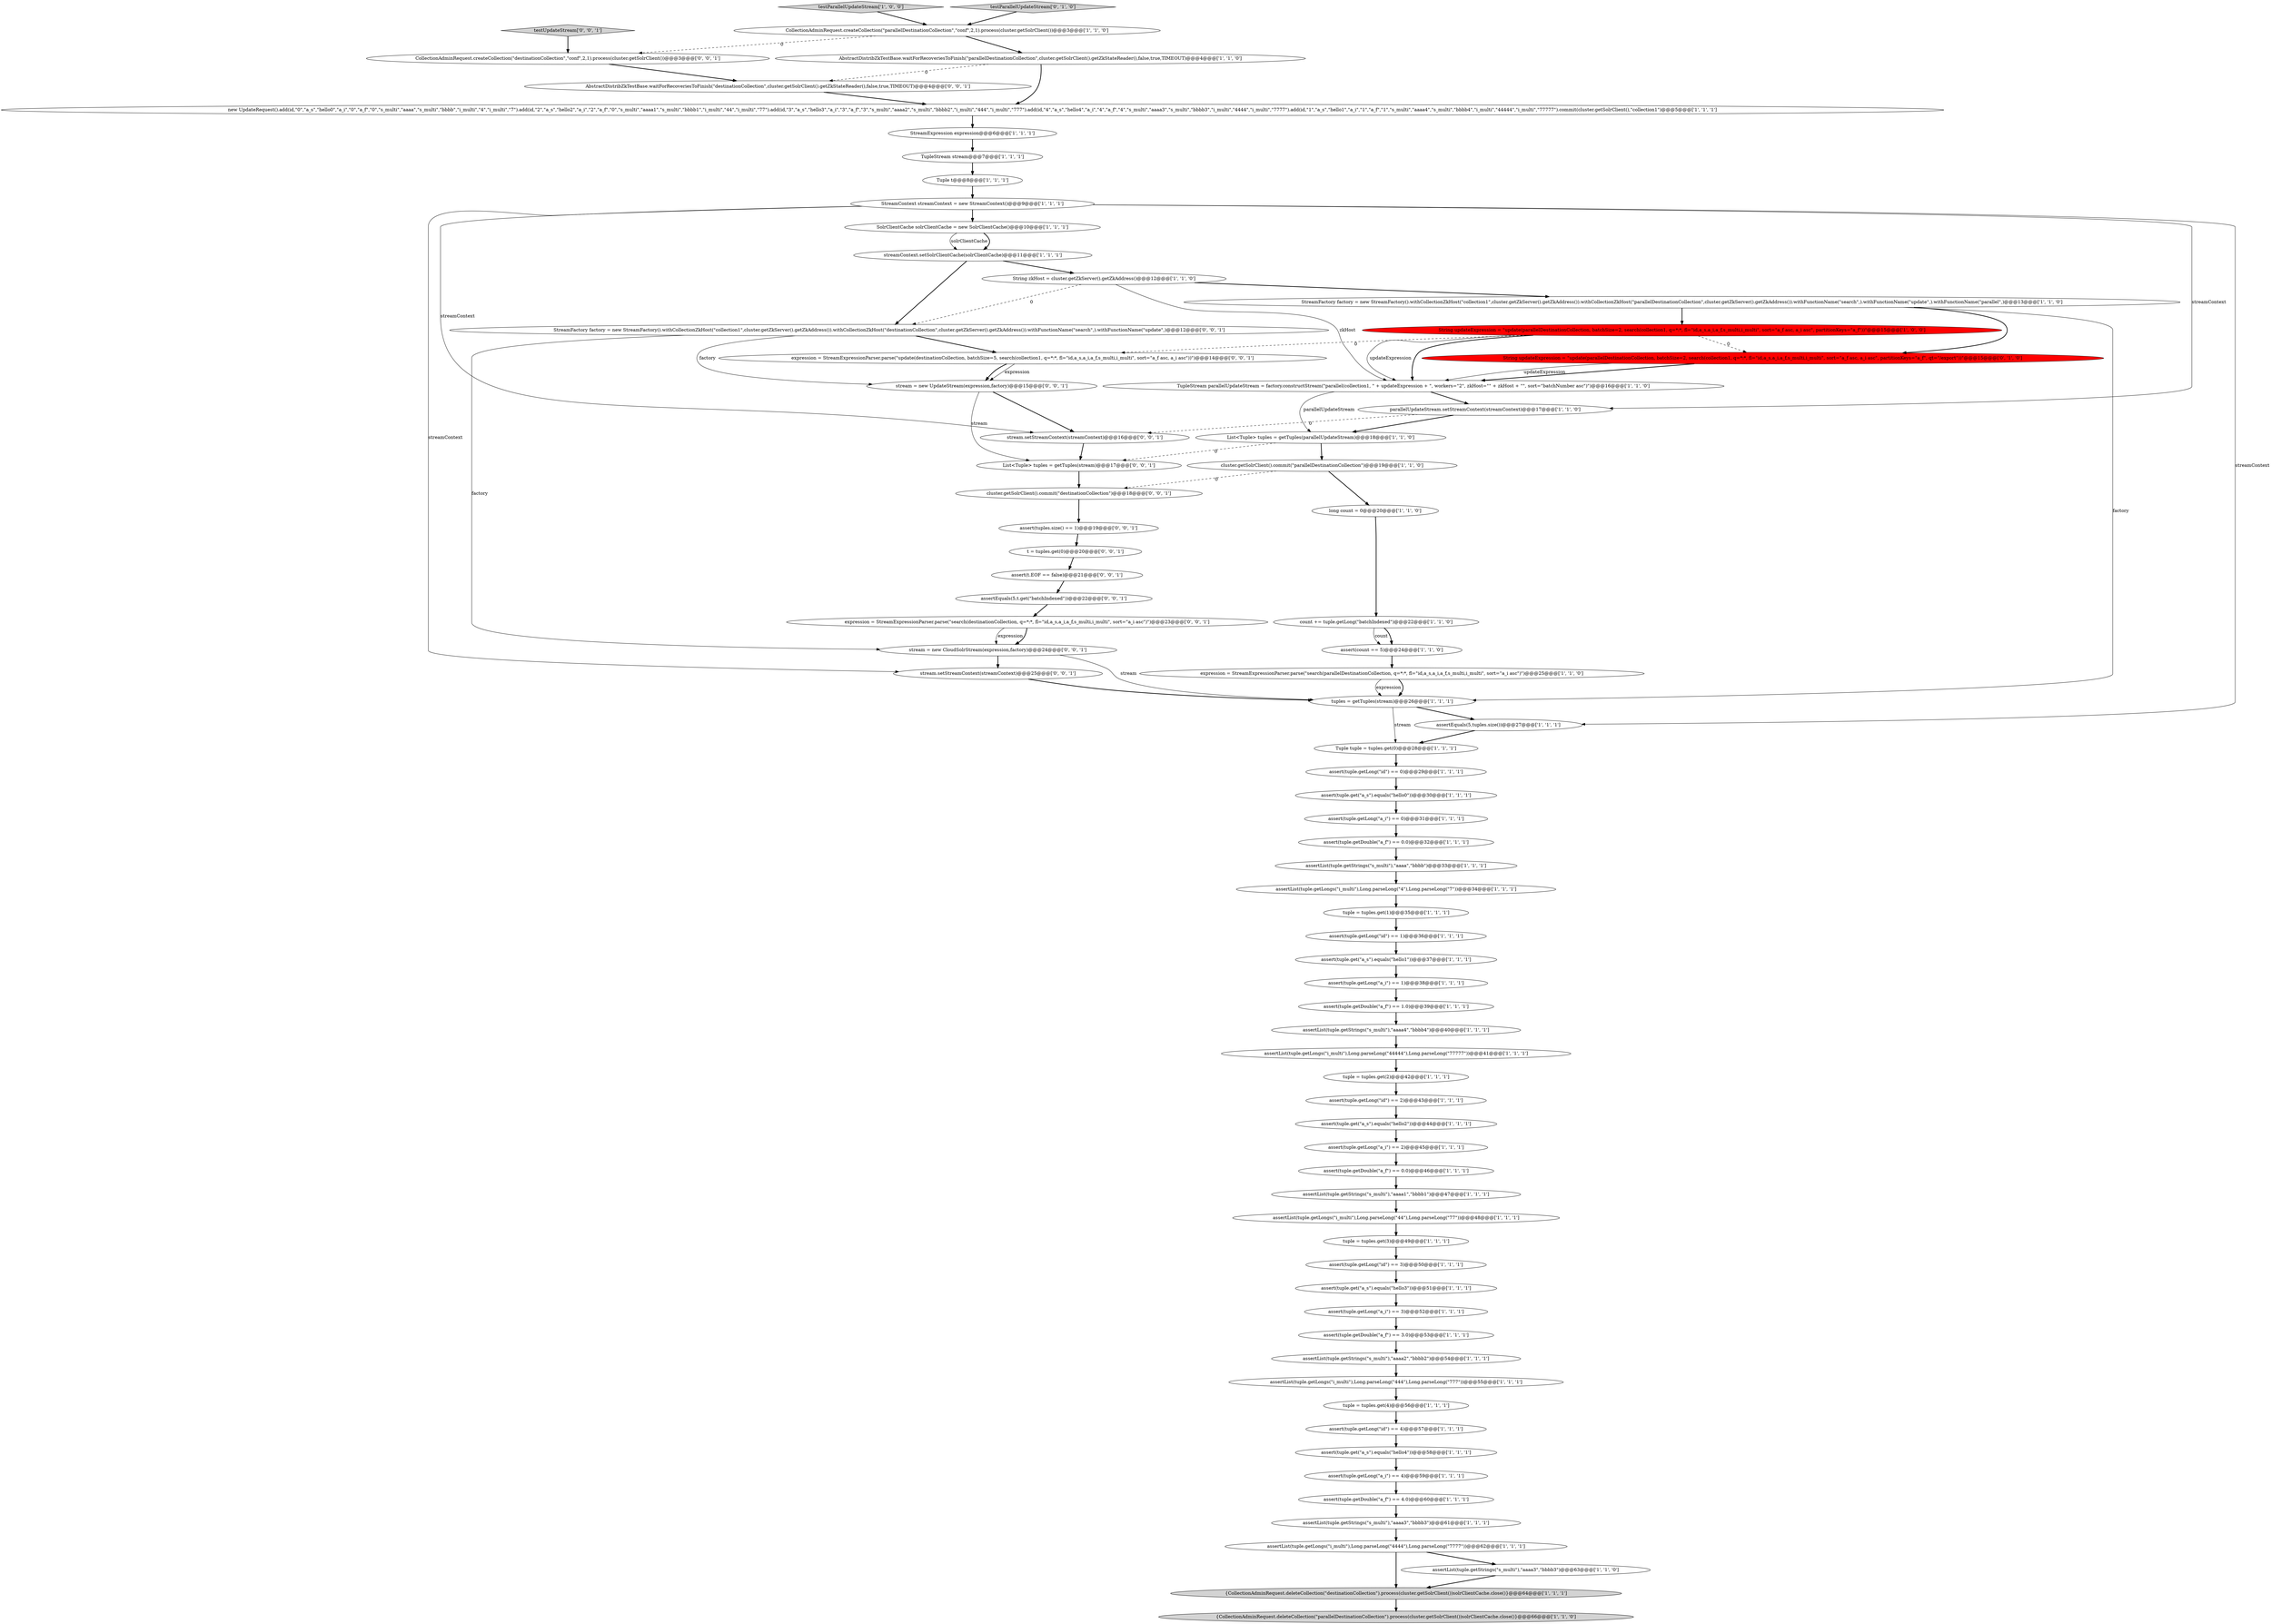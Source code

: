 digraph {
74 [style = filled, label = "cluster.getSolrClient().commit(\"destinationCollection\")@@@18@@@['0', '0', '1']", fillcolor = white, shape = ellipse image = "AAA0AAABBB3BBB"];
78 [style = filled, label = "CollectionAdminRequest.createCollection(\"destinationCollection\",\"conf\",2,1).process(cluster.getSolrClient())@@@3@@@['0', '0', '1']", fillcolor = white, shape = ellipse image = "AAA0AAABBB3BBB"];
32 [style = filled, label = "tuples = getTuples(stream)@@@26@@@['1', '1', '1']", fillcolor = white, shape = ellipse image = "AAA0AAABBB1BBB"];
61 [style = filled, label = "String updateExpression = \"update(parallelDestinationCollection, batchSize=2, search(collection1, q=*:*, fl=\"id,a_s,a_i,a_f,s_multi,i_multi\", sort=\"a_f asc, a_i asc\", partitionKeys=\"a_f\", qt=\"/export\"))\"@@@15@@@['0', '1', '0']", fillcolor = red, shape = ellipse image = "AAA1AAABBB2BBB"];
26 [style = filled, label = "assertList(tuple.getLongs(\"i_multi\"),Long.parseLong(\"44444\"),Long.parseLong(\"77777\"))@@@41@@@['1', '1', '1']", fillcolor = white, shape = ellipse image = "AAA0AAABBB1BBB"];
30 [style = filled, label = "assert(tuple.get(\"a_s\").equals(\"hello1\"))@@@37@@@['1', '1', '1']", fillcolor = white, shape = ellipse image = "AAA0AAABBB1BBB"];
47 [style = filled, label = "new UpdateRequest().add(id,\"0\",\"a_s\",\"hello0\",\"a_i\",\"0\",\"a_f\",\"0\",\"s_multi\",\"aaaa\",\"s_multi\",\"bbbb\",\"i_multi\",\"4\",\"i_multi\",\"7\").add(id,\"2\",\"a_s\",\"hello2\",\"a_i\",\"2\",\"a_f\",\"0\",\"s_multi\",\"aaaa1\",\"s_multi\",\"bbbb1\",\"i_multi\",\"44\",\"i_multi\",\"77\").add(id,\"3\",\"a_s\",\"hello3\",\"a_i\",\"3\",\"a_f\",\"3\",\"s_multi\",\"aaaa2\",\"s_multi\",\"bbbb2\",\"i_multi\",\"444\",\"i_multi\",\"777\").add(id,\"4\",\"a_s\",\"hello4\",\"a_i\",\"4\",\"a_f\",\"4\",\"s_multi\",\"aaaa3\",\"s_multi\",\"bbbb3\",\"i_multi\",\"4444\",\"i_multi\",\"7777\").add(id,\"1\",\"a_s\",\"hello1\",\"a_i\",\"1\",\"a_f\",\"1\",\"s_multi\",\"aaaa4\",\"s_multi\",\"bbbb4\",\"i_multi\",\"44444\",\"i_multi\",\"77777\").commit(cluster.getSolrClient(),\"collection1\")@@@5@@@['1', '1', '1']", fillcolor = white, shape = ellipse image = "AAA0AAABBB1BBB"];
60 [style = filled, label = "StreamContext streamContext = new StreamContext()@@@9@@@['1', '1', '1']", fillcolor = white, shape = ellipse image = "AAA0AAABBB1BBB"];
66 [style = filled, label = "AbstractDistribZkTestBase.waitForRecoveriesToFinish(\"destinationCollection\",cluster.getSolrClient().getZkStateReader(),false,true,TIMEOUT)@@@4@@@['0', '0', '1']", fillcolor = white, shape = ellipse image = "AAA0AAABBB3BBB"];
7 [style = filled, label = "testParallelUpdateStream['1', '0', '0']", fillcolor = lightgray, shape = diamond image = "AAA0AAABBB1BBB"];
22 [style = filled, label = "assertList(tuple.getStrings(\"s_multi\"),\"aaaa2\",\"bbbb2\")@@@54@@@['1', '1', '1']", fillcolor = white, shape = ellipse image = "AAA0AAABBB1BBB"];
3 [style = filled, label = "tuple = tuples.get(1)@@@35@@@['1', '1', '1']", fillcolor = white, shape = ellipse image = "AAA0AAABBB1BBB"];
19 [style = filled, label = "TupleStream parallelUpdateStream = factory.constructStream(\"parallel(collection1, \" + updateExpression + \", workers=\"2\", zkHost=\"\" + zkHost + \"\", sort=\"batchNumber asc\")\")@@@16@@@['1', '1', '0']", fillcolor = white, shape = ellipse image = "AAA0AAABBB1BBB"];
36 [style = filled, label = "assertEquals(5,tuples.size())@@@27@@@['1', '1', '1']", fillcolor = white, shape = ellipse image = "AAA0AAABBB1BBB"];
40 [style = filled, label = "assertList(tuple.getStrings(\"s_multi\"),\"aaaa\",\"bbbb\")@@@33@@@['1', '1', '1']", fillcolor = white, shape = ellipse image = "AAA0AAABBB1BBB"];
50 [style = filled, label = "assert(count == 5)@@@24@@@['1', '1', '0']", fillcolor = white, shape = ellipse image = "AAA0AAABBB1BBB"];
67 [style = filled, label = "t = tuples.get(0)@@@20@@@['0', '0', '1']", fillcolor = white, shape = ellipse image = "AAA0AAABBB3BBB"];
77 [style = filled, label = "stream.setStreamContext(streamContext)@@@25@@@['0', '0', '1']", fillcolor = white, shape = ellipse image = "AAA0AAABBB3BBB"];
23 [style = filled, label = "assertList(tuple.getStrings(\"s_multi\"),\"aaaa3\",\"bbbb3\")@@@61@@@['1', '1', '1']", fillcolor = white, shape = ellipse image = "AAA0AAABBB1BBB"];
11 [style = filled, label = "assertList(tuple.getLongs(\"i_multi\"),Long.parseLong(\"444\"),Long.parseLong(\"777\"))@@@55@@@['1', '1', '1']", fillcolor = white, shape = ellipse image = "AAA0AAABBB1BBB"];
35 [style = filled, label = "assertList(tuple.getStrings(\"s_multi\"),\"aaaa1\",\"bbbb1\")@@@47@@@['1', '1', '1']", fillcolor = white, shape = ellipse image = "AAA0AAABBB1BBB"];
57 [style = filled, label = "assert(tuple.get(\"a_s\").equals(\"hello4\"))@@@58@@@['1', '1', '1']", fillcolor = white, shape = ellipse image = "AAA0AAABBB1BBB"];
71 [style = filled, label = "List<Tuple> tuples = getTuples(stream)@@@17@@@['0', '0', '1']", fillcolor = white, shape = ellipse image = "AAA0AAABBB3BBB"];
15 [style = filled, label = "assert(tuple.get(\"a_s\").equals(\"hello0\"))@@@30@@@['1', '1', '1']", fillcolor = white, shape = ellipse image = "AAA0AAABBB1BBB"];
53 [style = filled, label = "assert(tuple.getDouble(\"a_f\") == 4.0)@@@60@@@['1', '1', '1']", fillcolor = white, shape = ellipse image = "AAA0AAABBB1BBB"];
51 [style = filled, label = "CollectionAdminRequest.createCollection(\"parallelDestinationCollection\",\"conf\",2,1).process(cluster.getSolrClient())@@@3@@@['1', '1', '0']", fillcolor = white, shape = ellipse image = "AAA0AAABBB1BBB"];
13 [style = filled, label = "assert(tuple.getDouble(\"a_f\") == 1.0)@@@39@@@['1', '1', '1']", fillcolor = white, shape = ellipse image = "AAA0AAABBB1BBB"];
45 [style = filled, label = "{CollectionAdminRequest.deleteCollection(\"parallelDestinationCollection\").process(cluster.getSolrClient())solrClientCache.close()}@@@66@@@['1', '1', '0']", fillcolor = lightgray, shape = ellipse image = "AAA0AAABBB1BBB"];
55 [style = filled, label = "assert(tuple.get(\"a_s\").equals(\"hello3\"))@@@51@@@['1', '1', '1']", fillcolor = white, shape = ellipse image = "AAA0AAABBB1BBB"];
14 [style = filled, label = "Tuple t@@@8@@@['1', '1', '1']", fillcolor = white, shape = ellipse image = "AAA0AAABBB1BBB"];
34 [style = filled, label = "assert(tuple.getLong(\"id\") == 4)@@@57@@@['1', '1', '1']", fillcolor = white, shape = ellipse image = "AAA0AAABBB1BBB"];
9 [style = filled, label = "assert(tuple.getLong(\"a_i\") == 0)@@@31@@@['1', '1', '1']", fillcolor = white, shape = ellipse image = "AAA0AAABBB1BBB"];
10 [style = filled, label = "String updateExpression = \"update(parallelDestinationCollection, batchSize=2, search(collection1, q=*:*, fl=\"id,a_s,a_i,a_f,s_multi,i_multi\", sort=\"a_f asc, a_i asc\", partitionKeys=\"a_f\"))\"@@@15@@@['1', '0', '0']", fillcolor = red, shape = ellipse image = "AAA1AAABBB1BBB"];
2 [style = filled, label = "SolrClientCache solrClientCache = new SolrClientCache()@@@10@@@['1', '1', '1']", fillcolor = white, shape = ellipse image = "AAA0AAABBB1BBB"];
21 [style = filled, label = "tuple = tuples.get(3)@@@49@@@['1', '1', '1']", fillcolor = white, shape = ellipse image = "AAA0AAABBB1BBB"];
18 [style = filled, label = "assert(tuple.getLong(\"a_i\") == 1)@@@38@@@['1', '1', '1']", fillcolor = white, shape = ellipse image = "AAA0AAABBB1BBB"];
27 [style = filled, label = "AbstractDistribZkTestBase.waitForRecoveriesToFinish(\"parallelDestinationCollection\",cluster.getSolrClient().getZkStateReader(),false,true,TIMEOUT)@@@4@@@['1', '1', '0']", fillcolor = white, shape = ellipse image = "AAA0AAABBB1BBB"];
5 [style = filled, label = "String zkHost = cluster.getZkServer().getZkAddress()@@@12@@@['1', '1', '0']", fillcolor = white, shape = ellipse image = "AAA0AAABBB1BBB"];
70 [style = filled, label = "stream = new CloudSolrStream(expression,factory)@@@24@@@['0', '0', '1']", fillcolor = white, shape = ellipse image = "AAA0AAABBB3BBB"];
72 [style = filled, label = "expression = StreamExpressionParser.parse(\"update(destinationCollection, batchSize=5, search(collection1, q=*:*, fl=\"id,a_s,a_i,a_f,s_multi,i_multi\", sort=\"a_f asc, a_i asc\"))\")@@@14@@@['0', '0', '1']", fillcolor = white, shape = ellipse image = "AAA0AAABBB3BBB"];
24 [style = filled, label = "streamContext.setSolrClientCache(solrClientCache)@@@11@@@['1', '1', '1']", fillcolor = white, shape = ellipse image = "AAA0AAABBB1BBB"];
65 [style = filled, label = "assert(t.EOF == false)@@@21@@@['0', '0', '1']", fillcolor = white, shape = ellipse image = "AAA0AAABBB3BBB"];
46 [style = filled, label = "List<Tuple> tuples = getTuples(parallelUpdateStream)@@@18@@@['1', '1', '0']", fillcolor = white, shape = ellipse image = "AAA0AAABBB1BBB"];
69 [style = filled, label = "stream = new UpdateStream(expression,factory)@@@15@@@['0', '0', '1']", fillcolor = white, shape = ellipse image = "AAA0AAABBB3BBB"];
56 [style = filled, label = "expression = StreamExpressionParser.parse(\"search(parallelDestinationCollection, q=*:*, fl=\"id,a_s,a_i,a_f,s_multi,i_multi\", sort=\"a_i asc\")\")@@@25@@@['1', '1', '0']", fillcolor = white, shape = ellipse image = "AAA0AAABBB1BBB"];
0 [style = filled, label = "assert(tuple.getLong(\"id\") == 0)@@@29@@@['1', '1', '1']", fillcolor = white, shape = ellipse image = "AAA0AAABBB1BBB"];
17 [style = filled, label = "assert(tuple.get(\"a_s\").equals(\"hello2\"))@@@44@@@['1', '1', '1']", fillcolor = white, shape = ellipse image = "AAA0AAABBB1BBB"];
25 [style = filled, label = "assert(tuple.getLong(\"a_i\") == 2)@@@45@@@['1', '1', '1']", fillcolor = white, shape = ellipse image = "AAA0AAABBB1BBB"];
29 [style = filled, label = "assertList(tuple.getLongs(\"i_multi\"),Long.parseLong(\"44\"),Long.parseLong(\"77\"))@@@48@@@['1', '1', '1']", fillcolor = white, shape = ellipse image = "AAA0AAABBB1BBB"];
37 [style = filled, label = "{CollectionAdminRequest.deleteCollection(\"destinationCollection\").process(cluster.getSolrClient())solrClientCache.close()}@@@64@@@['1', '1', '1']", fillcolor = lightgray, shape = ellipse image = "AAA0AAABBB1BBB"];
16 [style = filled, label = "assert(tuple.getLong(\"id\") == 3)@@@50@@@['1', '1', '1']", fillcolor = white, shape = ellipse image = "AAA0AAABBB1BBB"];
64 [style = filled, label = "StreamFactory factory = new StreamFactory().withCollectionZkHost(\"collection1\",cluster.getZkServer().getZkAddress()).withCollectionZkHost(\"destinationCollection\",cluster.getZkServer().getZkAddress()).withFunctionName(\"search\",).withFunctionName(\"update\",)@@@12@@@['0', '0', '1']", fillcolor = white, shape = ellipse image = "AAA0AAABBB3BBB"];
33 [style = filled, label = "assert(tuple.getDouble(\"a_f\") == 0.0)@@@32@@@['1', '1', '1']", fillcolor = white, shape = ellipse image = "AAA0AAABBB1BBB"];
44 [style = filled, label = "assert(tuple.getLong(\"a_i\") == 4)@@@59@@@['1', '1', '1']", fillcolor = white, shape = ellipse image = "AAA0AAABBB1BBB"];
62 [style = filled, label = "testParallelUpdateStream['0', '1', '0']", fillcolor = lightgray, shape = diamond image = "AAA0AAABBB2BBB"];
39 [style = filled, label = "assertList(tuple.getLongs(\"i_multi\"),Long.parseLong(\"4444\"),Long.parseLong(\"7777\"))@@@62@@@['1', '1', '1']", fillcolor = white, shape = ellipse image = "AAA0AAABBB1BBB"];
38 [style = filled, label = "assertList(tuple.getStrings(\"s_multi\"),\"aaaa4\",\"bbbb4\")@@@40@@@['1', '1', '1']", fillcolor = white, shape = ellipse image = "AAA0AAABBB1BBB"];
73 [style = filled, label = "assert(tuples.size() == 1)@@@19@@@['0', '0', '1']", fillcolor = white, shape = ellipse image = "AAA0AAABBB3BBB"];
6 [style = filled, label = "tuple = tuples.get(2)@@@42@@@['1', '1', '1']", fillcolor = white, shape = ellipse image = "AAA0AAABBB1BBB"];
68 [style = filled, label = "expression = StreamExpressionParser.parse(\"search(destinationCollection, q=*:*, fl=\"id,a_s,a_i,a_f,s_multi,i_multi\", sort=\"a_i asc\")\")@@@23@@@['0', '0', '1']", fillcolor = white, shape = ellipse image = "AAA0AAABBB3BBB"];
31 [style = filled, label = "count += tuple.getLong(\"batchIndexed\")@@@22@@@['1', '1', '0']", fillcolor = white, shape = ellipse image = "AAA0AAABBB1BBB"];
41 [style = filled, label = "assert(tuple.getLong(\"id\") == 1)@@@36@@@['1', '1', '1']", fillcolor = white, shape = ellipse image = "AAA0AAABBB1BBB"];
48 [style = filled, label = "parallelUpdateStream.setStreamContext(streamContext)@@@17@@@['1', '1', '0']", fillcolor = white, shape = ellipse image = "AAA0AAABBB1BBB"];
58 [style = filled, label = "assertList(tuple.getStrings(\"s_multi\"),\"aaaa3\",\"bbbb3\")@@@63@@@['1', '1', '0']", fillcolor = white, shape = ellipse image = "AAA0AAABBB1BBB"];
4 [style = filled, label = "TupleStream stream@@@7@@@['1', '1', '1']", fillcolor = white, shape = ellipse image = "AAA0AAABBB1BBB"];
20 [style = filled, label = "assert(tuple.getDouble(\"a_f\") == 3.0)@@@53@@@['1', '1', '1']", fillcolor = white, shape = ellipse image = "AAA0AAABBB1BBB"];
52 [style = filled, label = "assertList(tuple.getLongs(\"i_multi\"),Long.parseLong(\"4\"),Long.parseLong(\"7\"))@@@34@@@['1', '1', '1']", fillcolor = white, shape = ellipse image = "AAA0AAABBB1BBB"];
63 [style = filled, label = "testUpdateStream['0', '0', '1']", fillcolor = lightgray, shape = diamond image = "AAA0AAABBB3BBB"];
1 [style = filled, label = "long count = 0@@@20@@@['1', '1', '0']", fillcolor = white, shape = ellipse image = "AAA0AAABBB1BBB"];
42 [style = filled, label = "StreamExpression expression@@@6@@@['1', '1', '1']", fillcolor = white, shape = ellipse image = "AAA0AAABBB1BBB"];
8 [style = filled, label = "cluster.getSolrClient().commit(\"parallelDestinationCollection\")@@@19@@@['1', '1', '0']", fillcolor = white, shape = ellipse image = "AAA0AAABBB1BBB"];
59 [style = filled, label = "assert(tuple.getLong(\"id\") == 2)@@@43@@@['1', '1', '1']", fillcolor = white, shape = ellipse image = "AAA0AAABBB1BBB"];
76 [style = filled, label = "assertEquals(5,t.get(\"batchIndexed\"))@@@22@@@['0', '0', '1']", fillcolor = white, shape = ellipse image = "AAA0AAABBB3BBB"];
49 [style = filled, label = "tuple = tuples.get(4)@@@56@@@['1', '1', '1']", fillcolor = white, shape = ellipse image = "AAA0AAABBB1BBB"];
75 [style = filled, label = "stream.setStreamContext(streamContext)@@@16@@@['0', '0', '1']", fillcolor = white, shape = ellipse image = "AAA0AAABBB3BBB"];
12 [style = filled, label = "Tuple tuple = tuples.get(0)@@@28@@@['1', '1', '1']", fillcolor = white, shape = ellipse image = "AAA0AAABBB1BBB"];
54 [style = filled, label = "assert(tuple.getDouble(\"a_f\") == 0.0)@@@46@@@['1', '1', '1']", fillcolor = white, shape = ellipse image = "AAA0AAABBB1BBB"];
43 [style = filled, label = "assert(tuple.getLong(\"a_i\") == 3)@@@52@@@['1', '1', '1']", fillcolor = white, shape = ellipse image = "AAA0AAABBB1BBB"];
28 [style = filled, label = "StreamFactory factory = new StreamFactory().withCollectionZkHost(\"collection1\",cluster.getZkServer().getZkAddress()).withCollectionZkHost(\"parallelDestinationCollection\",cluster.getZkServer().getZkAddress()).withFunctionName(\"search\",).withFunctionName(\"update\",).withFunctionName(\"parallel\",)@@@13@@@['1', '1', '0']", fillcolor = white, shape = ellipse image = "AAA0AAABBB1BBB"];
17->25 [style = bold, label=""];
28->32 [style = solid, label="factory"];
16->55 [style = bold, label=""];
76->68 [style = bold, label=""];
10->19 [style = bold, label=""];
61->19 [style = bold, label=""];
69->71 [style = solid, label="stream"];
50->56 [style = bold, label=""];
36->12 [style = bold, label=""];
5->28 [style = bold, label=""];
68->70 [style = solid, label="expression"];
30->18 [style = bold, label=""];
44->53 [style = bold, label=""];
0->15 [style = bold, label=""];
66->47 [style = bold, label=""];
8->1 [style = bold, label=""];
31->50 [style = bold, label=""];
24->64 [style = bold, label=""];
71->74 [style = bold, label=""];
19->46 [style = solid, label="parallelUpdateStream"];
8->74 [style = dashed, label="0"];
21->16 [style = bold, label=""];
70->32 [style = solid, label="stream"];
38->26 [style = bold, label=""];
10->19 [style = solid, label="updateExpression"];
2->24 [style = bold, label=""];
1->31 [style = bold, label=""];
39->58 [style = bold, label=""];
64->70 [style = solid, label="factory"];
10->61 [style = dashed, label="0"];
73->67 [style = bold, label=""];
56->32 [style = bold, label=""];
9->33 [style = bold, label=""];
40->52 [style = bold, label=""];
63->78 [style = bold, label=""];
10->72 [style = dashed, label="0"];
65->76 [style = bold, label=""];
68->70 [style = bold, label=""];
14->60 [style = bold, label=""];
26->6 [style = bold, label=""];
78->66 [style = bold, label=""];
24->5 [style = bold, label=""];
32->12 [style = solid, label="stream"];
41->30 [style = bold, label=""];
7->51 [style = bold, label=""];
5->19 [style = solid, label="zkHost"];
60->77 [style = solid, label="streamContext"];
15->9 [style = bold, label=""];
28->61 [style = bold, label=""];
51->27 [style = bold, label=""];
32->36 [style = bold, label=""];
37->45 [style = bold, label=""];
77->32 [style = bold, label=""];
27->47 [style = bold, label=""];
22->11 [style = bold, label=""];
34->57 [style = bold, label=""];
39->37 [style = bold, label=""];
64->72 [style = bold, label=""];
54->35 [style = bold, label=""];
4->14 [style = bold, label=""];
35->29 [style = bold, label=""];
72->69 [style = bold, label=""];
62->51 [style = bold, label=""];
47->42 [style = bold, label=""];
60->2 [style = bold, label=""];
46->71 [style = dashed, label="0"];
43->20 [style = bold, label=""];
58->37 [style = bold, label=""];
69->75 [style = bold, label=""];
29->21 [style = bold, label=""];
5->64 [style = dashed, label="0"];
48->46 [style = bold, label=""];
42->4 [style = bold, label=""];
72->69 [style = solid, label="expression"];
61->19 [style = solid, label="updateExpression"];
3->41 [style = bold, label=""];
46->8 [style = bold, label=""];
23->39 [style = bold, label=""];
55->43 [style = bold, label=""];
53->23 [style = bold, label=""];
6->59 [style = bold, label=""];
60->48 [style = solid, label="streamContext"];
25->54 [style = bold, label=""];
11->49 [style = bold, label=""];
59->17 [style = bold, label=""];
19->48 [style = bold, label=""];
28->10 [style = bold, label=""];
2->24 [style = solid, label="solrClientCache"];
74->73 [style = bold, label=""];
64->69 [style = solid, label="factory"];
70->77 [style = bold, label=""];
51->78 [style = dashed, label="0"];
49->34 [style = bold, label=""];
67->65 [style = bold, label=""];
12->0 [style = bold, label=""];
20->22 [style = bold, label=""];
60->36 [style = solid, label="streamContext"];
27->66 [style = dashed, label="0"];
33->40 [style = bold, label=""];
18->13 [style = bold, label=""];
60->75 [style = solid, label="streamContext"];
75->71 [style = bold, label=""];
57->44 [style = bold, label=""];
13->38 [style = bold, label=""];
52->3 [style = bold, label=""];
48->75 [style = dashed, label="0"];
56->32 [style = solid, label="expression"];
31->50 [style = solid, label="count"];
}
